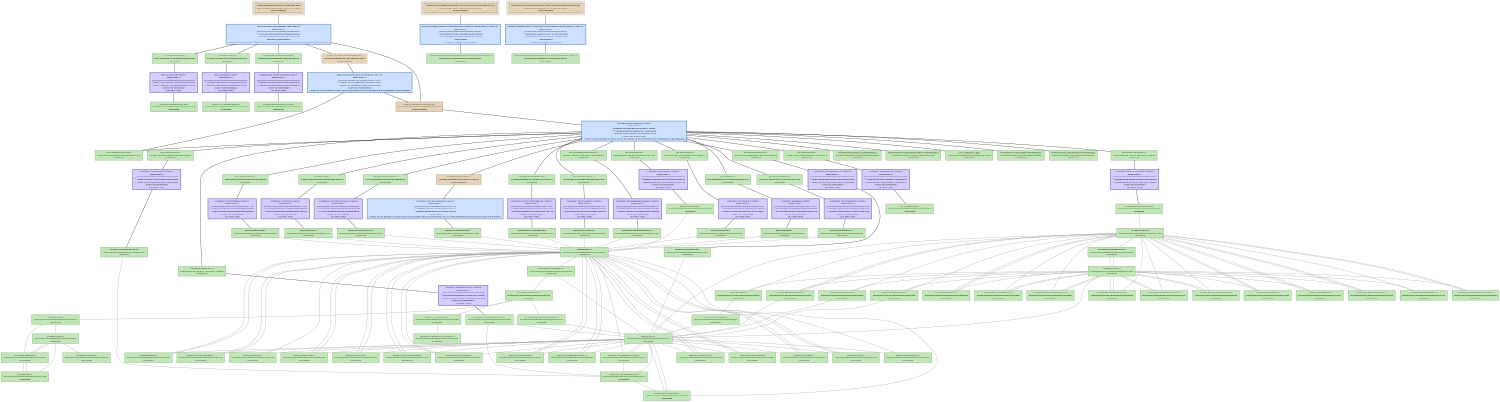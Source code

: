 digraph GetSecsTick {
   size = "10.000000,8.500000";
   concentrate = false;

   node [ shape = box, style = filled, color = "0.3 0.5 0.6", fillcolor = "0.3 0.2 0.9", fontname = "Monaco", fontsize = "9" ];
   n00001 [ label = "Development/GetSecsTick.mexmac.app\na81b45fa29b5e24ccb381e8504791aca\nDepsUpdated", color = "0.1 0.5 0.5", fillcolor = "0.1 0.2 0.9", peripheries = 3 ];
   n00002 [ label = "Contents/Info.plist\n8e0714f226dc1394fb29bc889827edcc\nUpToDate" ];
   n00003 [ label = "GetSecsTick.build/Info.plist\n000000004355fee30000000000000299\nUpToDate" ];
   n00004 [ label = "Contents/PkgInfo\n2505f8156f299061f593d64fc0c4225c\nUpToDate" ];
   n00005 [ label = "GetSecsTick.build/PkgInfo\n000000004355fee30000000000000008\nUpToDate" ];
   n00006 [ label = "English.lproj/InfoPlist.strings\nc98eb8786b3dbf28b9f1ae9638689e73\nUpToDate" ];
   n00007 [ label = "English.lproj/InfoPlist.strings\n00000000434c45840000000000000228\nUpToDate" ];
   n00008 [ label = "ppc/PsychError.o\naabb8302e55f655a57849a52f442f13e\nUpToDate" ];
   n00009 [ label = "Base/PsychError.c\n00000000434c4585000000000000563d\nUpToDate" ];
   n00010 [ label = "ppc/PsychRegisterProject.o\n293e0c749247913acba07df8c0a8aea3\nUpToDate" ];
   n00011 [ label = "Base/PsychRegisterProject.c\n00000000434c458500000000000012e6\nUpToDate" ];
   n00012 [ label = "ppc/PsychHelp.o\n25e3e741db270af7acee375d1238ef01\nUpToDate" ];
   n00013 [ label = "Base/PsychHelp.c\n00000000434c811d00000000000005b8\nUpToDate" ];
   n00014 [ label = "ppc/MiniBox.o\n0e1786fe866940610fa289f064d781c8\nUpToDate" ];
   n00015 [ label = "Base/MiniBox.c\n00000000434c45850000000000000f4f\nUpToDate" ];
   n00016 [ label = "ppc/PsychMemory.o\n1e74b818280930f41f1ea95c35df1096\nUpToDate" ];
   n00017 [ label = "Base/PsychMemory.c\n00000000434ca96200000000000003a4\nUpToDate" ];
   n00018 [ label = "ppc/ProjectTable.o\nedec6236ca0c5b55af22ecebd76938fa\nUpToDate" ];
   n00019 [ label = "Base/ProjectTable.c\n00000000434c4585000000000000023a\nUpToDate" ];
   n00020 [ label = "ppc/PsychInit.o\n34aab1e02d082d032db9309fdc49ec25\nUpToDate" ];
   n00021 [ label = "Base/PsychInit.c\n00000000434c45850000000000000759\nUpToDate" ];
   n00022 [ label = "ppc/PsychTimeGlue.o\nd80a1ea593ceec69e378a4c76a93bd7b\nUpToDate" ];
   n00023 [ label = "Base/PsychTimeGlue.c\n000000004355ef98000000000000157f\nUpToDate" ];
   n00024 [ label = "ppc/GetSecsTick.o\n10dd031b8383f0b0d06f0e188595aeac\nUpToDate" ];
   n00025 [ label = "GetSecsTick/GetSecsTick.c\n00000000434c458500000000000002e7\nUpToDate" ];
   n00026 [ label = "ppc/RegisterProject.o\n6846a4a6238165db75722e2e2512b0ae\nUpToDate" ];
   n00027 [ label = "GetSecsTick/RegisterProject.c\n00000000434c458500000000000004b0\nUpToDate" ];
   n00028 [ label = "ppc/MODULEVersion.o\n5292d082bfbc1cd5477a6976077ddaf4\nUpToDate" ];
   n00029 [ label = "Screen/MODULEVersion.c\n000000004355fcd7000000000000124e\nUpToDate" ];
   n00030 [ label = "ppc/PsychStructGlue.o\nc31cdc7b5fde9f0639cb4970bb685f3f\nUpToDate" ];
   n00031 [ label = "Base/PsychStructGlue.c\n00000000434c45850000000000002bb8\nUpToDate" ];
   n00032 [ label = "ppc/PsychVersioning.o\n3fcfdfb78ebaad0cb07972f9c910d150\nDepsUpdated", color = "0.1 0.5 0.5", fillcolor = "0.1 0.2 0.9" ];
   n00033 [ label = "Base/PsychVersioning.c\n000000004355fef000000000000014ee\nUpToDate" ];
   n00034 [ label = "ppc/PsychScriptingGlue.o\n47ef88f7ddbd86967030dcc3a47d017d\nUpToDate" ];
   n00035 [ label = "Base/PsychScriptingGlue.c\n00000000434c458500000000000105c5\nUpToDate" ];
   n00036 [ label = "ppc/mexversion.o\n743fb76030700846cdb5fc16fda30016\nUpToDate" ];
   n00037 [ label = "src/mexversion.c\n000000004332d94600000000000002d2\nUpToDate" ];
   n00038 [ label = "ppc/PsychAuthors.o\n19ea5db50443239a558a9fbd7bf36553\nUpToDate" ];
   n00039 [ label = "Base/PsychAuthors.c\n00000000434c81430000000000000d3b\nUpToDate" ];
   n00040 [ label = "MacOS/GetSecsTick.mexmac\n3c805ec5ee01489618ce4258ea41935b\nDepsUpdated", color = "0.1 0.5 0.5", fillcolor = "0.1 0.2 0.9" ];
   n00041 [ label = "Frameworks/OpenGL.framework[C]\n00000000434ac55900000000000000ee\nUpToDate" ];
   n00042 [ label = "Frameworks/ApplicationServices.framework[C]\n00000000434ac53300000000000000ee\nUpToDate" ];
   n00043 [ label = "2.95.2/libstdc++.a[C]\n00000000434abb590000000000075c68\nUpToDate" ];
   n00044 [ label = "Frameworks/CoreAudio.framework[C]\n00000000434ac55b00000000000000cc\nUpToDate" ];
   n00045 [ label = "Frameworks/CoreServices.framework[C]\n00000000434ac53600000000000000ee\nUpToDate" ];
   n00046 [ label = "mac/mexFunction.map\n000000004332d946000000000000012e\nUpToDate" ];
   n00047 [ label = "<GetSecsTick.build/Script-2FD6160107306667008DA6B4.sh>[A]\n2a07b94d8c4cc7f7b69978d3d100b3e2\nDepsUpdated", color = "0.1 0.5 0.5", fillcolor = "0.1 0.2 0.9", peripheries = 3 ];
   n00048 [ label = "GetSecsTick.build/Script-2FD6160107306667008DA6B4.sh\n000000004355fee300000000000000ec\nUpToDate" ];
   n00049 [ label = "<GetSecsTick.build/Script-2FD6160207306667008DA6B4.sh>[A]\n4820528b39eabc9a197131a01b5c64b3\nDepsUpdated", color = "0.1 0.5 0.5", fillcolor = "0.1 0.2 0.9", peripheries = 3 ];
   n00050 [ label = "GetSecsTick.build/Script-2FD6160207306667008DA6B4.sh\n000000004355fee3000000000000003e\nUpToDate" ];
   n00051 [ label = "<MacOS/GetSecsTick.mexmac>\n060bccf0fc28de5d478d67bf03607ad4\nDepsUpdated", color = "0.1 0.5 0.5", fillcolor = "0.1 0.2 0.9", style = "filled,dashed" ];
   n00052 [ label = "Base/Psych.h\n00000000435548b60000000000000410\nUpToDate" ];
   n00053 [ label = "Base/Psych.h\n00000000435548b60000000000000410\nUpToDate" ];
   n00054 [ label = "GetSecsTick/GetSecsTick.h\n00000000434c4585000000000000020b\nUpToDate" ];
   n00055 [ label = "Screen/Screen.h\n000000004355f28e00000000000012e0\nUpToDate" ];
   n00056 [ label = "Base/PsychConstants.h\n00000000435548d4000000000000080d\nUpToDate" ];
   n00057 [ label = "Base/MiniBox.h\n00000000435548d400000000000004d6\nUpToDate" ];
   n00058 [ label = "Base/ProjectTable.h\n00000000435548d400000000000002f6\nUpToDate" ];
   n00059 [ label = "Base/PsychError.h\n00000000435548d40000000000001fe7\nUpToDate" ];
   n00060 [ label = "Base/PsychScriptingGlue.h\n00000000435548f30000000000001a37\nUpToDate" ];
   n00061 [ label = "Base/PsychStructGlue.h\n000000004355496c0000000000000bcc\nUpToDate" ];
   n00062 [ label = "Base/PsychCellGlue.h\n00000000434c458500000000000005c5\nUpToDate" ];
   n00063 [ label = "Base/PsychRegisterProject.h\n00000000435548d400000000000003f1\nUpToDate" ];
   n00064 [ label = "Base/PsychAuthors.h\n00000000435548d400000000000005e9\nUpToDate" ];
   n00065 [ label = "Base/PsychVersioning.h\n00000000435548f300000000000004dd\nUpToDate" ];
   n00066 [ label = "Base/PsychHelp.h\n00000000434c45850000000000000357\nUpToDate" ];
   n00067 [ label = "Base/PsychInit.h\n00000000435548f300000000000002db\nUpToDate" ];
   n00068 [ label = "Base/PsychMemory.h\n00000000435548d40000000000000473\nUpToDate" ];
   n00069 [ label = "Base/PsychTimeGlue.h\n000000004355ef010000000000000483\nUpToDate" ];
   n00070 [ label = "Base/PsychInstrument.h\n00000000435548d400000000000001a8\nUpToDate" ];
   n00071 [ label = "GetSecsTick/RegisterProject.h\n00000000434c45850000000000000313\nUpToDate" ];
   n00072 [ label = "Base/TimeLists.h\n00000000435548f300000000000002a9\nUpToDate" ];
   n00073 [ label = "Base/PsychIncludes.h\n00000000435548d4000000000000074c\nUpToDate" ];
   n00074 [ label = "Base/PsychPlatform.h\n00000000435548d40000000000000589\nUpToDate" ];
   n00075 [ label = "include/mex.h\n000000004332d9460000000000003742\nUpToDate" ];
   n00076 [ label = "OS9ToolboxFragments/Events.h\n00000000434c45850000000000000236\nUpToDate" ];
   n00077 [ label = "Base/PsychPlatformConstants.h\n000000004355492f000000000000070e\nUpToDate" ];
   n00078 [ label = "include/matrix.h\n000000004332d9460000000000009ff2\nUpToDate" ];
   n00079 [ label = "include/mwdebug.h\n000000004332d9460000000000002b3c\nUpToDate" ];
   n00080 [ label = "include/tmwtypes.h\n000000004332d946000000000000458d\nUpToDate" ];
   n00081 [ label = "include/mat.h\n000000004332d94600000000000023ab\nUpToDate" ];
   n00082 [ label = "Screen/PsychRects.h\n00000000434c458500000000000005d5\nUpToDate" ];
   n00083 [ label = "Screen/ScreenTypes.h\n00000000434c458500000000000013b6\nUpToDate" ];
   n00084 [ label = "Screen/PsychVideoGlue.h\n00000000434c458500000000000005d4\nUpToDate" ];
   n00085 [ label = "Screen/PsychScreenGlue.h\n00000000434c45850000000000000d6d\nUpToDate" ];
   n00086 [ label = "Screen/PsychWindowTextGlue.h\n00000000434c458500000000000008ee\nUpToDate" ];
   n00087 [ label = "Screen/WindowBank.h\n000000004355e68c0000000000001b31\nUpToDate" ];
   n00088 [ label = "Screen/PsychWindowGlue.h\n000000004355e21f0000000000000a66\nUpToDate" ];
   n00089 [ label = "Screen/PsychTextureSupport.h\n000000004355a03b0000000000000370\nUpToDate" ];
   n00090 [ label = "Screen/PsychAlphaBlending.h\n00000000434c458500000000000004fb\nUpToDate" ];
   n00091 [ label = "Screen/ScreenArguments.h\n00000000434c45850000000000000ca3\nUpToDate" ];
   n00092 [ label = "Screen/RegisterProject.h\n00000000434c45850000000000000284\nUpToDate" ];
   n00093 [ label = "Screen/WindowHelpers.h\n00000000434c45850000000000000773\nUpToDate" ];
   n00094 [ label = "Fonts/PsychFontGlue.h\n00000000434c45850000000000000e47\nUpToDate" ];
   n00095 [ label = "Fonts/ScreenFontGlue.h\n00000000434c45850000000000000260\nUpToDate" ];
   n00096 [ label = "Fonts/FontInfo.h\n00000000434c45850000000000000ef4\nUpToDate" ];
   n00097 [ label = "Screen/ScreenPreferenceState.h\n000000004355d9f300000000000006ba\nUpToDate" ];
   n00098 [ label = "Screen/Screen.h\n000000004355f28e00000000000012e0\nUpToDate" ];
   n00099 [ label = "Fonts/PsychFontGlue.h\n00000000434c45850000000000000e47\nUpToDate" ];

   node [ shape = box, style = "filled,bold", color = "0.7 0.5 0.7", fillcolor = "0.7 0.2 1.0", fontname = "Monaco", fontsize = "9" ];
   c00001 [ label = "PBXCp Info.plist <wt:0>\nwaitCount: 0\n000000004355fee30000000000000299\n^ 8e0714f26589ed77fb29bc889827ef55\n= 8e0714f226dc1394fb29bc889827edcc\nDoesNotNeedToRun\n(no 'why' info)" ];
   c00002 [ label = "PBXCp PkgInfo <wt:0>\nwaitCount: 0\n00000000000000000000000000000000\n^ 2505f8156f299061f593d64fc0c4225c\n= 2505f8156f299061f593d64fc0c4225c\nDoesNotNeedToRun\n(no 'why' info)" ];
   c00003 [ label = "CpResource InfoPlist.strings <wt:4>\nwaitCount: 0\n00000000000000000000000000000000\n^ c98eb8786b3dbf28b9f1ae9638689e73\n= c98eb8786b3dbf28b9f1ae9638689e73\nDoesNotNeedToRun\n(no 'why' info)" ];
   c00004 [ label = "CompileC PsychError.o <wt:6>\nwaitCount: 0\n000000004355492f0000000000004529\n^ aabb8302a60a2c7557849a52f442b417\n= aabb8302e55f655a57849a52f442f13e\nDoesNotNeedToRun\n(no 'why' info)" ];
   c00005 [ label = "CompileC PsychRegisterProject.o <wt:6>\nwaitCount: 0\n000000004355492f00000000000001f2\n^ 293e0c74d112d815cba07df8c0a8af51\n= 293e0c749247913acba07df8c0a8aea3\nDoesNotNeedToRun\n(no 'why' info)" ];
   c00006 [ label = "CompileC PsychHelp.o <wt:6>\nwaitCount: 0\n0000000043558db700000000000016ac\n^ 25e3e74198728740acee375d1238f9ad\n= 25e3e741db270af7acee375d1238ef01\nDoesNotNeedToRun\n(no 'why' info)" ];
   c00007 [ label = "CompileC MiniBox.o <wt:6>\nwaitCount: 0\n000000004355492f0000000000001c5b\n^ 0e1786fec53c094e0fa289f064d79d93\n= 0e1786fe866940610fa289f064d781c8\nDoesNotNeedToRun\n(no 'why' info)" ];
   c00008 [ label = "CompileC PsychMemory.o <wt:6>\nwaitCount: 0\n000000004355a5c800000000000010b0\n^ 1e74b8186b5c953c1f1ea95c35df0026\n= 1e74b818280930f41f1ea95c35df1096\nDoesNotNeedToRun\n(no 'why' info)" ];
   c00009 [ label = "CompileC ProjectTable.o <wt:6>\nwaitCount: 0\n000000004355492f000000000000112e\n^ edec62368959127aaf22ecebd76929d4\n= edec6236ca0c5b55af22ecebd76938fa\nDoesNotNeedToRun\n(no 'why' info)" ];
   c00010 [ label = "CompileC PsychInit.o <wt:6>\nwaitCount: 0\n000000004355492f000000000000144d\n^ 34aab1e06e5d642c2db9309fdc49f868\n= 34aab1e02d082d032db9309fdc49ec25\nDoesNotNeedToRun\n(no 'why' info)" ];
   c00011 [ label = "CompileC PsychTimeGlue.o <wt:6>\nwaitCount: 0\n000000004355ee4200000000000011b8\n^ d80a1ea5d09b022be378a4c76a93acc3\n= d80a1ea593ceec69e378a4c76a93bd7b\nDoesNotNeedToRun\n(no 'why' info)" ];
   c00012 [ label = "CompileC GetSecsTick.o <wt:6>\nwaitCount: 0\n000000004355ef01000000000000046f\n^ 10dd031bc0d61fb1d06f0e188595aac3\n= 10dd031b8383f0b0d06f0e188595aeac\nDoesNotNeedToRun\n(no 'why' info)" ];
   c00013 [ label = "CompileC RegisterProject.o <wt:6>\nwaitCount: 0\n000000004355eedb00000000000006ff\n^ 6846a4a660d48b0075722e2e2512b651\n= 6846a4a6238165db75722e2e2512b0ae\nDoesNotNeedToRun\n(no 'why' info)" ];
   c00014 [ label = "CompileC MODULEVersion.o <wt:6>\nwaitCount: 0\n000000004355fcd7000000000000124e\n^ 5292d082fce9e002477a6976077dc8ba\n= 5292d082bfbc1cd5477a6976077ddaf4\nDoesNotNeedToRun\n(no 'why' info)" ];
   c00015 [ label = "CompileC PsychStructGlue.o <wt:6>\nwaitCount: 0\n000000004355492f00000000000038ac\n^ c31cdc7b1c8bd62939cb4970bb686793\n= c31cdc7b5fde9f0639cb4970bb685f3f\nDoesNotNeedToRun\n(no 'why' info)" ];
   c00016 [ label = "CompileC PsychVersioning.o <wt:6>\nwaitCount: 0\n00000000434cf25a00000000000007fa\n^ 3fcfdfb7cdf65f56b07972f9c910d6aa\n= 3fcfdfb78ebaad0cb07972f9c910d150\nNeedsToRun\nNeeds to run because at least one of the outputs of the command is has an older timestamp than at least one of the inputs.", color = "0.6 0.5 0.7", fillcolor = "0.6 0.2 1.0" ];
   c00017 [ label = "CompileC PsychScriptingGlue.o <wt:6>\nwaitCount: 0\n000000004355492f00000000000116d1\n^ 47ef88f79ee8cfb97030dcc3a47c17ac\n= 47ef88f7ddbd86967030dcc3a47d017d\nDoesNotNeedToRun\n(no 'why' info)" ];
   c00018 [ label = "CompileC mexversion.o <wt:6>\nwaitCount: 0\n000000004332d94600000000000002d2\n^ 743fb7607342d100cdb5fc16fda302c4\n= 743fb76030700846cdb5fc16fda30016\nDoesNotNeedToRun\n(no 'why' info)" ];
   c00019 [ label = "CompileC PsychAuthors.o <wt:6>\nwaitCount: 0\n0000000043558de90000000000001e2f\n^ 19ea5db54716ae73558a9fbd7bf37b7c\n= 19ea5db50443239a558a9fbd7bf36553\nDoesNotNeedToRun\n(no 'why' info)" ];
   c00020 [ label = "Ld GetSecsTick.mexmac <wt:6>\nwaitCount: 0\n4ba98d7351b960dbc24f4549e1c13ba3\n^ 7729d3b6bfb8284dda8107110b80a8f8\n= 3c805ec5ee01489618ce4258ea41935b\nIndirectlyNeedsToRun\nNeeds to run because at least one of the inputs to the command are scheduled to be updated.", color = "0.6 0.5 0.7", fillcolor = "0.6 0.2 1.0" ];
   c00021 [ label = "PhaseScriptExecution Script-2FD6160107306667008DA6B4.sh <wt:10>\nwaitCount: 0\n000000004355fee300000000000000ec\n^ 2a07b94dcf193914b69978d3d100b30e\n= 2a07b94d8c4cc7f7b69978d3d100b3e2\nNeedsToRun\n1 output is always out-of-date", color = "0.6 0.5 0.7", fillcolor = "0.6 0.2 1.0" ];
   c00022 [ label = "PhaseScriptExecution Script-2FD6160207306667008DA6B4.sh <wt:12>\nwaitCount: 0\n000000004355fee3000000000000003e\n^ 4820528b7abf4279197131a01b5c648d\n= 4820528b39eabc9a197131a01b5c64b3\nNeedsToRun\n1 output is always out-of-date", color = "0.6 0.5 0.7", fillcolor = "0.6 0.2 1.0" ];
   c00023 [ label = "EditSymbols GetSecsTick.mexmac <wt:13>\nwaitCount: 0\n3c805ec5ad3391d018ce4258ea419275\n^ 3a8b9235511b4f8d5f4325e7e921e8a1\n= 060bccf0fc28de5d478d67bf03607ad4\nIndirectlyNeedsToRun\nNeeds to run because at least one of the inputs to the command are scheduled to be updated.", color = "0.6 0.5 0.7", fillcolor = "0.6 0.2 1.0" ];
   c00024 [ label = "Touch GetSecsTick.mexmac.app <wt:14>\nwaitCount: 0\n5807c6aa30e1aa16e808e1b689aab86c\n^ f01c83501954485a2330ff338dd3a2a6\n= a81b45fa29b5e24ccb381e8504791aca\nIndirectlyNeedsToRun\nNeeds to run because at least one of the inputs to the command are scheduled to be updated.", color = "0.6 0.5 0.7", fillcolor = "0.6 0.2 1.0" ];

   edge [ style = solid, color = black, arrowhead = none, arrowtail = normal ];
   n00001 -> { c00024 };
   n00002 -> { c00001 };
   n00004 -> { c00002 };
   n00006 -> { c00003 };
   n00008 -> { c00004 };
   n00010 -> { c00005 };
   n00012 -> { c00006 };
   n00014 -> { c00007 };
   n00016 -> { c00008 };
   n00018 -> { c00009 };
   n00020 -> { c00010 };
   n00022 -> { c00011 };
   n00024 -> { c00012 };
   n00026 -> { c00013 };
   n00028 -> { c00014 };
   n00030 -> { c00015 };
   n00032 -> { c00016 };
   n00034 -> { c00017 };
   n00036 -> { c00018 };
   n00038 -> { c00019 };
   n00040 -> { c00020 };
   n00047 -> { c00021 };
   n00049 -> { c00022 };
   n00051 -> { c00023 };
   c00001 -> { n00003 };
   c00002 -> { n00005 n00005 };
   c00003 -> { n00007 n00007 };
   c00004 -> { n00009 };
   c00005 -> { n00011 };
   c00006 -> { n00013 };
   c00007 -> { n00015 };
   c00008 -> { n00017 };
   c00009 -> { n00019 };
   c00010 -> { n00021 };
   c00011 -> { n00023 };
   c00012 -> { n00025 };
   c00013 -> { n00027 };
   c00014 -> { n00029 };
   c00015 -> { n00031 };
   c00016 -> { n00033 };
   c00017 -> { n00035 };
   c00018 -> { n00037 };
   c00019 -> { n00039 };
   c00020 -> { n00008 n00010 n00012 n00014 n00016 n00018 n00020 n00022 n00024 n00026 n00028 n00030 n00032 n00034 n00036 n00038 n00041 n00042 n00043 n00044 n00045 n00046 };
   c00021 -> { n00048 };
   c00022 -> { n00050 };
   c00023 -> { n00040 n00046 };
   c00024 -> { n00002 n00004 n00006 n00040 n00051 };

   edge [ style = solid, color = gray60, arrowhead = none, arrowtail = normal ];
   n00009 -> { n00052 };
   n00011 -> { n00052 };
   n00013 -> { n00052 };
   n00015 -> { n00052 };
   n00017 -> { n00052 };
   n00019 -> { n00052 };
   n00021 -> { n00052 };
   n00023 -> { n00053 };
   n00025 -> { n00054 };
   n00027 -> { n00053 n00054 };
   n00029 -> { n00055 };
   n00031 -> { n00052 };
   n00033 -> { n00052 };
   n00035 -> { n00052 };
   n00039 -> { n00052 };
   n00052 -> { n00056 n00057 n00058 n00059 n00060 n00061 n00062 n00063 n00064 n00065 n00066 n00067 n00068 n00069 n00070 n00071 n00072 };
   n00053 -> { n00056 n00057 n00058 n00059 n00060 n00061 n00062 n00063 n00064 n00065 n00066 n00067 n00068 n00069 n00070 n00071 n00072 };
   n00054 -> { n00053 n00069 };
   n00055 -> { n00053 n00082 n00083 n00084 n00085 n00086 n00087 n00088 n00089 n00090 n00091 n00092 n00093 n00094 n00095 n00096 n00097 };
   n00056 -> { n00073 };
   n00057 -> { n00052 };
   n00058 -> { n00052 };
   n00059 -> { n00052 };
   n00060 -> { n00052 };
   n00061 -> { n00052 };
   n00062 -> { n00052 };
   n00063 -> { n00052 };
   n00064 -> { n00052 };
   n00065 -> { n00052 };
   n00066 -> { n00052 };
   n00067 -> { n00052 };
   n00069 -> { n00053 };
   n00070 -> { n00052 };
   n00071 -> { n00053 n00054 };
   n00073 -> { n00074 n00075 n00075 n00076 n00075 };
   n00074 -> { n00077 };
   n00075 -> { n00078 n00078 n00079 };
   n00076 -> { n00053 };
   n00078 -> { n00080 n00079 };
   n00079 -> { n00078 n00081 };
   n00081 -> { n00078 n00079 };
   n00082 -> { n00055 };
   n00083 -> { n00055 };
   n00084 -> { n00098 };
   n00085 -> { n00098 };
   n00086 -> { n00098 };
   n00087 -> { n00055 };
   n00088 -> { n00098 };
   n00089 -> { n00098 };
   n00090 -> { n00098 };
   n00091 -> { n00055 };
   n00092 -> { n00053 n00055 };
   n00094 -> { n00053 };
   n00095 -> { n00053 };
   n00096 -> { n00099 };
   n00097 -> { n00055 };
   n00098 -> { n00053 n00082 n00083 n00084 n00085 n00086 n00087 n00088 n00089 n00090 n00091 n00092 n00093 n00094 n00095 n00096 n00097 };
   n00099 -> { n00053 };
}
